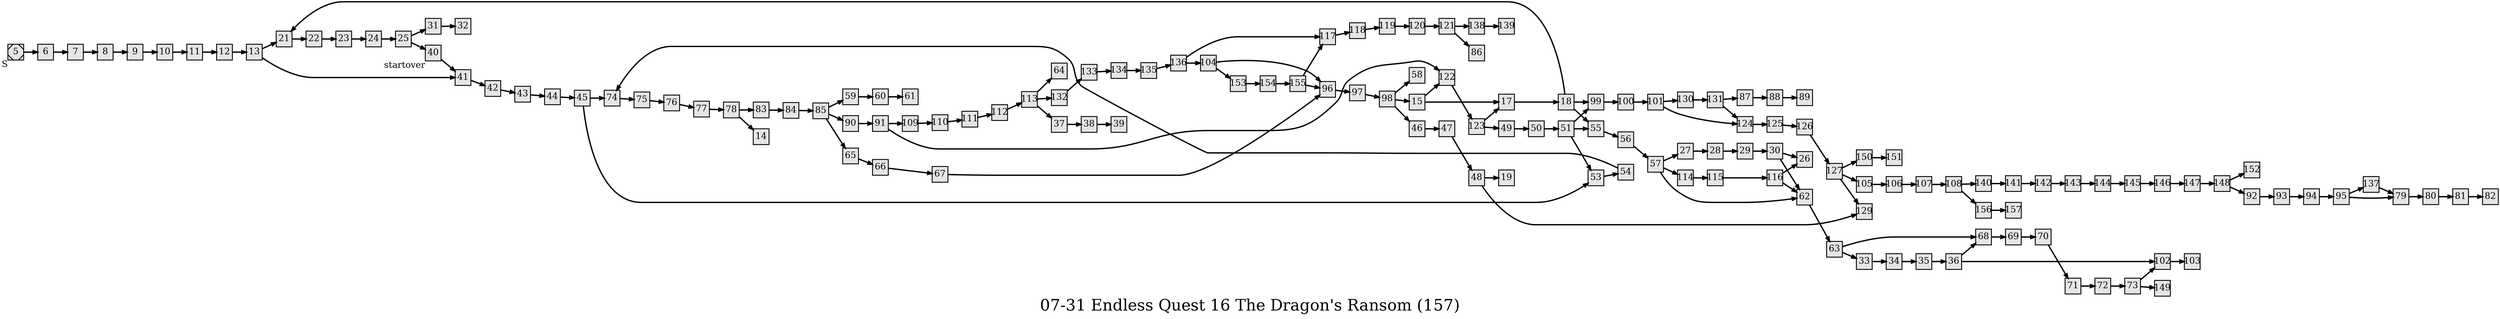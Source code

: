 digraph g{
  graph [ label="07-31 Endless Quest 16 The Dragon's Ransom (157)" rankdir=LR, ordering=out, fontsize=36, nodesep="0.35", ranksep="0.45"];
  node  [shape=rect, penwidth=2, fontsize=20, style=filled, fillcolor=grey90, margin="0,0", labelfloat=true, regular=true, fixedsize=true];
  edge  [labelfloat=true, penwidth=3, fontsize=12];
  // ---;
  // group  : Katz;
  // id     :;
  // gbid   :;
  // series :;
  // title  :;
  // author :;
  // credit:;
  // - name : Rachael Grainger;
  // role : encoder;
  // date : 2017-08-23;
  // - name : Jeremy Douglass;
  // role : editor;
  // date : 2017-10-19;
  // render:;
  // - name   : small;
  // styles : gvStyles-small.txt;
  // engine : dot;
  // comment: >;
  
  // ---;
  
  // From | To | Label;
  
  5	[ xlabel="S", shape=Msquare, fontsize=20 ];
  5 -> 6;
  6 -> 7;
  7 -> 8;
  8 -> 9;
  9 -> 10;
  10 -> 11;
  11;
  11 -> 12;
  12 -> 13;
  13 -> 21;
  13 -> 41;
  15 -> 122;
  15 -> 17;
  17 -> 18;
  18 -> 55;
  18 -> 99;
  18 -> 21;
  21 -> 22;
  22 -> 23;
  23;
  23 -> 24;
  24 -> 25;
  25 -> 31;
  25 -> 40;
  27 -> 28;
  28;
  28 -> 29;
  29 -> 30;
  30 -> 26;
  30 -> 62;
  31 -> 32;
  33 -> 34;
  34;
  34 -> 35;
  35 -> 36;
  36 -> 68;
  36 -> 102;
  37 -> 38;
  38;
  38 -> 39;
  40	[ xlabel="startover" ];
  40 -> 41;
  41 -> 42;
  42;
  42 -> 43;
  43 -> 44;
  44 -> 45;
  45 -> 74;
  45 -> 53;
  46 -> 47;
  47;
  47 -> 48;
  48 -> 19;
  48 -> 129;
  49 -> 50;
  50 -> 51;
  51 -> 99;
  51 -> 55;
  51 -> 53;
  53 -> 54;
  54 -> 74;
  55 -> 56;
  56 -> 57;
  57 -> 27;
  57 -> 114;
  57 -> 62;
  59 -> 60;
  60;
  60 -> 61;
  62 -> 63;
  63 -> 68;
  63 -> 33;
  65 -> 66;
  66;
  66 -> 67;
  67 -> 96;
  68 -> 69;
  69 -> 70;
  70 -> 71;
  71;
  71 -> 72;
  72 -> 73;
  73 -> 102;
  73 -> 149;
  74 -> 75;
  75 -> 76;
  76 -> 77;
  77 -> 78;
  78 -> 83;
  78 -> 14;
  79 -> 80;
  80;
  80 -> 81;
  81;
  81 -> 82;
  83 -> 84;
  84 -> 85;
  85 -> 59;
  85 -> 90;
  85 -> 65;
  87 -> 88;
  88;
  88 -> 89;
  90 -> 91;
  91 -> 109;
  91 -> 122;
  92 -> 93;
  93 -> 94;
  94;
  94 -> 95;
  95 -> 137;
  95 -> 79;
  96 -> 97;
  97 -> 98;
  98 -> 58;
  98 -> 15;
  98 -> 46;
  99 -> 100;
  100;
  100 -> 101;
  101 -> 130;
  101 -> 124;
  102 -> 103;
  104 -> 96;
  104 -> 153;
  105 -> 106;
  106 -> 107;
  107;
  107 -> 108;
  108 -> 140;
  108 -> 156;
  109 -> 110;
  110 -> 111;
  111;
  111 -> 112;
  112 -> 113;
  113 -> 64;
  113 -> 132;
  113 -> 37;
  114 -> 115;
  115;
  115 -> 116;
  116 -> 26;
  116 -> 62;
  117 -> 118;
  118 -> 119;
  119;
  119 -> 120;
  120 -> 121;
  121 -> 138;
  121 -> 86;
  122 -> 123;
  123 -> 17;
  123 -> 49;
  124 -> 125;
  125 -> 126;
  126 -> 127;
  127 -> 150;
  127 -> 105;
  127 -> 129;
  130 -> 131;
  131 -> 87;
  131 -> 124;
  132 -> 133;
  133 -> 134;
  134 -> 135;
  135;
  135 -> 136;
  136 -> 117;
  136 -> 104;
  137 -> 79;
  138 -> 139;
  140 -> 141;
  141;
  141 -> 142;
  142 -> 143;
  143 -> 144;
  144 -> 145;
  145 -> 146;
  146 -> 147;
  147;
  147 -> 148;
  148 -> 152;
  148 -> 92;
  150 -> 151;
  153 -> 154;
  154;
  154 -> 155;
  155 -> 117;
  155 -> 96;
  156 -> 157;
}

